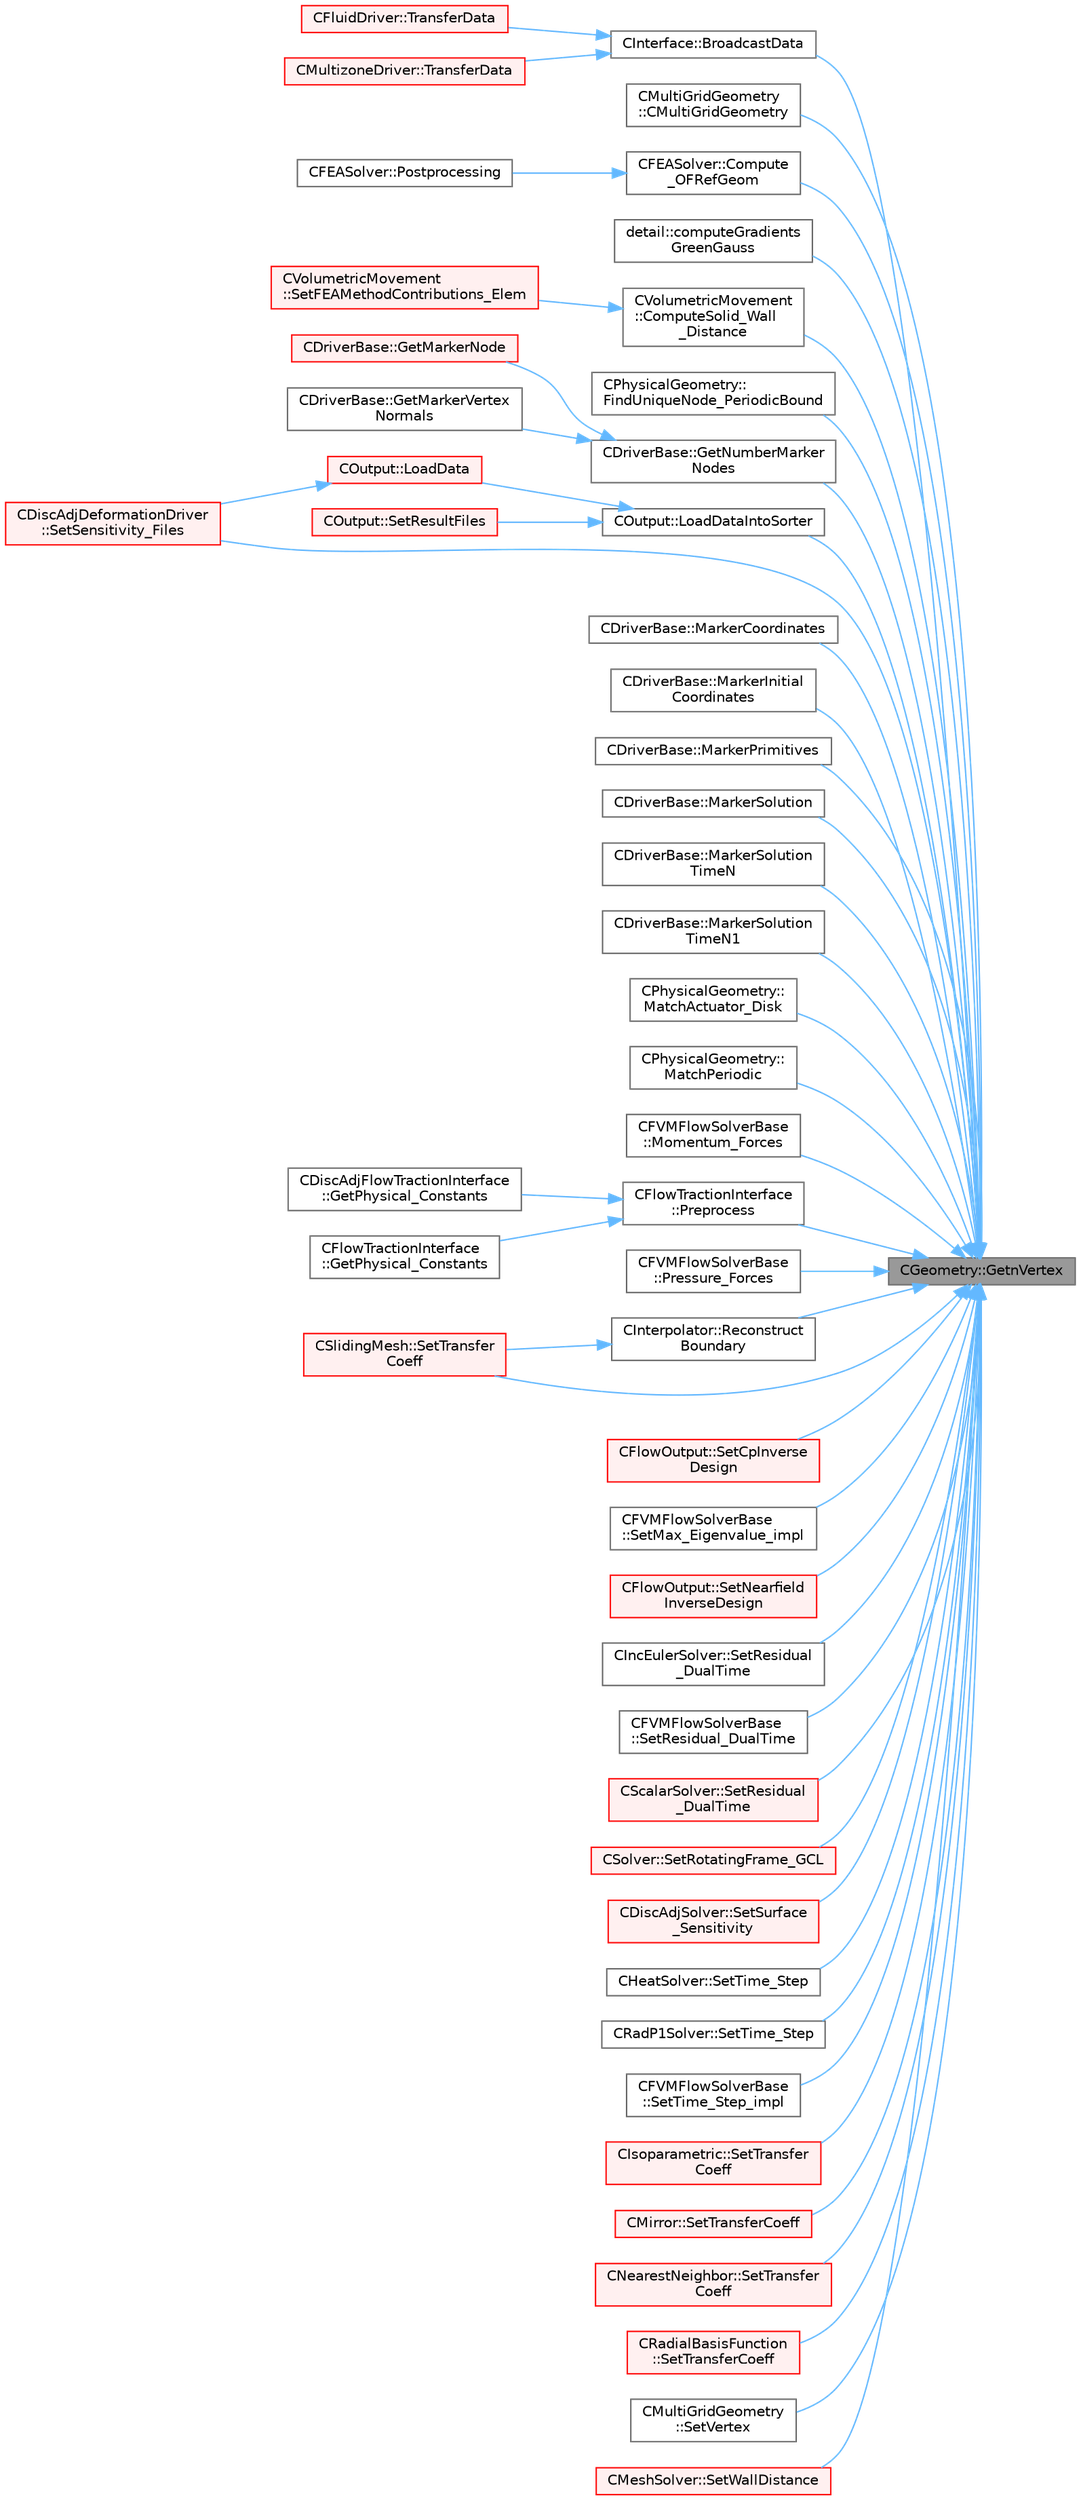 digraph "CGeometry::GetnVertex"
{
 // LATEX_PDF_SIZE
  bgcolor="transparent";
  edge [fontname=Helvetica,fontsize=10,labelfontname=Helvetica,labelfontsize=10];
  node [fontname=Helvetica,fontsize=10,shape=box,height=0.2,width=0.4];
  rankdir="RL";
  Node1 [id="Node000001",label="CGeometry::GetnVertex",height=0.2,width=0.4,color="gray40", fillcolor="grey60", style="filled", fontcolor="black",tooltip="Get number of vertices."];
  Node1 -> Node2 [id="edge1_Node000001_Node000002",dir="back",color="steelblue1",style="solid",tooltip=" "];
  Node2 [id="Node000002",label="CInterface::BroadcastData",height=0.2,width=0.4,color="grey40", fillcolor="white", style="filled",URL="$classCInterface.html#ae96b2c6b2dda67461705d7ef160c289d",tooltip="Interpolate data and broadcast it into all processors, for nonmatching meshes."];
  Node2 -> Node3 [id="edge2_Node000002_Node000003",dir="back",color="steelblue1",style="solid",tooltip=" "];
  Node3 [id="Node000003",label="CFluidDriver::TransferData",height=0.2,width=0.4,color="red", fillcolor="#FFF0F0", style="filled",URL="$classCFluidDriver.html#a313e9a3af5999f5ae2e45f398da21df6",tooltip="Transfer data among different zones (multiple zone)."];
  Node2 -> Node6 [id="edge3_Node000002_Node000006",dir="back",color="steelblue1",style="solid",tooltip=" "];
  Node6 [id="Node000006",label="CMultizoneDriver::TransferData",height=0.2,width=0.4,color="red", fillcolor="#FFF0F0", style="filled",URL="$classCMultizoneDriver.html#ac25d737397546e3a311a6c286a9ce773",tooltip="Routine to provide all the desired physical transfers between the different zones during one iteratio..."];
  Node1 -> Node18 [id="edge4_Node000001_Node000018",dir="back",color="steelblue1",style="solid",tooltip=" "];
  Node18 [id="Node000018",label="CMultiGridGeometry\l::CMultiGridGeometry",height=0.2,width=0.4,color="grey40", fillcolor="white", style="filled",URL="$classCMultiGridGeometry.html#a59a712b6935d3057542cc1481e44c1c3",tooltip="Constructor of the class."];
  Node1 -> Node19 [id="edge5_Node000001_Node000019",dir="back",color="steelblue1",style="solid",tooltip=" "];
  Node19 [id="Node000019",label="CFEASolver::Compute\l_OFRefGeom",height=0.2,width=0.4,color="grey40", fillcolor="white", style="filled",URL="$classCFEASolver.html#a19e9ecb594a92b0423fe5bd76977733f",tooltip="Compute the objective function for a reference geometry."];
  Node19 -> Node20 [id="edge6_Node000019_Node000020",dir="back",color="steelblue1",style="solid",tooltip=" "];
  Node20 [id="Node000020",label="CFEASolver::Postprocessing",height=0.2,width=0.4,color="grey40", fillcolor="white", style="filled",URL="$classCFEASolver.html#ab4fa9086b598c5778c9c0403a5626d1b",tooltip="Postprocessing."];
  Node1 -> Node21 [id="edge7_Node000001_Node000021",dir="back",color="steelblue1",style="solid",tooltip=" "];
  Node21 [id="Node000021",label="detail::computeGradients\lGreenGauss",height=0.2,width=0.4,color="grey40", fillcolor="white", style="filled",URL="$group__FvmAlgos.html#ga031dfb21c1777c986ae93d716ec4568b",tooltip="Compute the gradient of a field using the Green-Gauss theorem."];
  Node1 -> Node22 [id="edge8_Node000001_Node000022",dir="back",color="steelblue1",style="solid",tooltip=" "];
  Node22 [id="Node000022",label="CVolumetricMovement\l::ComputeSolid_Wall\l_Distance",height=0.2,width=0.4,color="grey40", fillcolor="white", style="filled",URL="$classCVolumetricMovement.html#aff376299cdec4e1f8c0765b64cf04763",tooltip="Compute the minimum distance to the nearest solid surface."];
  Node22 -> Node23 [id="edge9_Node000022_Node000023",dir="back",color="steelblue1",style="solid",tooltip=" "];
  Node23 [id="Node000023",label="CVolumetricMovement\l::SetFEAMethodContributions_Elem",height=0.2,width=0.4,color="red", fillcolor="#FFF0F0", style="filled",URL="$classCVolumetricMovement.html#ad26b11c08de25982c8f254d465d244bb",tooltip="Compute the stiffness matrix for grid deformation using spring analogy."];
  Node1 -> Node46 [id="edge10_Node000001_Node000046",dir="back",color="steelblue1",style="solid",tooltip=" "];
  Node46 [id="Node000046",label="CPhysicalGeometry::\lFindUniqueNode_PeriodicBound",height=0.2,width=0.4,color="grey40", fillcolor="white", style="filled",URL="$classCPhysicalGeometry.html#a8ac15a23d14c919320fbbbf6ac45cbd0",tooltip="For streamwise periodicity, find & store a unique reference node on the designated periodic inlet."];
  Node1 -> Node47 [id="edge11_Node000001_Node000047",dir="back",color="steelblue1",style="solid",tooltip=" "];
  Node47 [id="Node000047",label="CDriverBase::GetNumberMarker\lNodes",height=0.2,width=0.4,color="grey40", fillcolor="white", style="filled",URL="$group__PySU2.html#ga9540c4e77411be2847304961f4822384",tooltip="Get the number of nodes in the marker."];
  Node47 -> Node48 [id="edge12_Node000047_Node000048",dir="back",color="steelblue1",style="solid",tooltip=" "];
  Node48 [id="Node000048",label="CDriverBase::GetMarkerNode",height=0.2,width=0.4,color="red", fillcolor="#FFF0F0", style="filled",URL="$group__PySU2.html#ga2f28f14bb85afbf9426661b80acee25e",tooltip="Get the node index of a marker."];
  Node47 -> Node58 [id="edge13_Node000047_Node000058",dir="back",color="steelblue1",style="solid",tooltip=" "];
  Node58 [id="Node000058",label="CDriverBase::GetMarkerVertex\lNormals",height=0.2,width=0.4,color="grey40", fillcolor="white", style="filled",URL="$group__PySU2.html#gaed55d86a1c6c18614daff731ba7a4fc6",tooltip="Get the normal vector of a marker vertex."];
  Node1 -> Node59 [id="edge14_Node000001_Node000059",dir="back",color="steelblue1",style="solid",tooltip=" "];
  Node59 [id="Node000059",label="COutput::LoadDataIntoSorter",height=0.2,width=0.4,color="grey40", fillcolor="white", style="filled",URL="$classCOutput.html#ac54efb9d794c522e1bef6cb4ed0d5b9f",tooltip="Load up the values of the requested volume fields into ::Local_Data array."];
  Node59 -> Node60 [id="edge15_Node000059_Node000060",dir="back",color="steelblue1",style="solid",tooltip=" "];
  Node60 [id="Node000060",label="COutput::LoadData",height=0.2,width=0.4,color="red", fillcolor="#FFF0F0", style="filled",URL="$classCOutput.html#ac4bf70d669b489fb52c8e63b6d06e4ed",tooltip="Load the data from the solvers into the data sorters and sort it for the linear partitioning."];
  Node60 -> Node62 [id="edge16_Node000060_Node000062",dir="back",color="steelblue1",style="solid",tooltip=" "];
  Node62 [id="Node000062",label="CDiscAdjDeformationDriver\l::SetSensitivity_Files",height=0.2,width=0.4,color="red", fillcolor="#FFF0F0", style="filled",URL="$classCDiscAdjDeformationDriver.html#ab49c2697cc6d4ff4e0914e887375aca4",tooltip="Write the sensitivity (including mesh sensitivity) computed with the discrete adjoint method on the s..."];
  Node59 -> Node65 [id="edge17_Node000059_Node000065",dir="back",color="steelblue1",style="solid",tooltip=" "];
  Node65 [id="Node000065",label="COutput::SetResultFiles",height=0.2,width=0.4,color="red", fillcolor="#FFF0F0", style="filled",URL="$classCOutput.html#a0cff5cb7088402f23719a5118d1fd3f2",tooltip="Loop through all requested output files and write the volume output data."];
  Node1 -> Node72 [id="edge18_Node000001_Node000072",dir="back",color="steelblue1",style="solid",tooltip=" "];
  Node72 [id="Node000072",label="CDriverBase::MarkerCoordinates",height=0.2,width=0.4,color="grey40", fillcolor="white", style="filled",URL="$group__PySU2.html#ga389abf8f6ceda88b9d32b070c0a09a21",tooltip="Get a read/write view of the current coordinates of the mesh nodes of a marker."];
  Node1 -> Node73 [id="edge19_Node000001_Node000073",dir="back",color="steelblue1",style="solid",tooltip=" "];
  Node73 [id="Node000073",label="CDriverBase::MarkerInitial\lCoordinates",height=0.2,width=0.4,color="grey40", fillcolor="white", style="filled",URL="$group__PySU2.html#gac783749b79d80045633f63b7c526e120",tooltip="Get a read-only view of the initial (undeformed) coordinates of the mesh nodes of a marker."];
  Node1 -> Node74 [id="edge20_Node000001_Node000074",dir="back",color="steelblue1",style="solid",tooltip=" "];
  Node74 [id="Node000074",label="CDriverBase::MarkerPrimitives",height=0.2,width=0.4,color="grey40", fillcolor="white", style="filled",URL="$group__PySU2.html#gacab543553c785cfe05d699ec063537bd",tooltip="Get a read/write view of the current primitive variables on the mesh nodes of a marker."];
  Node1 -> Node75 [id="edge21_Node000001_Node000075",dir="back",color="steelblue1",style="solid",tooltip=" "];
  Node75 [id="Node000075",label="CDriverBase::MarkerSolution",height=0.2,width=0.4,color="grey40", fillcolor="white", style="filled",URL="$group__PySU2.html#gaa39d1295f5c3ad4806faeb8321d6f2f0",tooltip="Get a read/write view of the current solution on the mesh nodes of a marker."];
  Node1 -> Node76 [id="edge22_Node000001_Node000076",dir="back",color="steelblue1",style="solid",tooltip=" "];
  Node76 [id="Node000076",label="CDriverBase::MarkerSolution\lTimeN",height=0.2,width=0.4,color="grey40", fillcolor="white", style="filled",URL="$group__PySU2.html#ga41b609729554483a2a68189750d50cfe",tooltip="Get a read/write view of the solution at time N on the mesh nodes of a marker."];
  Node1 -> Node77 [id="edge23_Node000001_Node000077",dir="back",color="steelblue1",style="solid",tooltip=" "];
  Node77 [id="Node000077",label="CDriverBase::MarkerSolution\lTimeN1",height=0.2,width=0.4,color="grey40", fillcolor="white", style="filled",URL="$group__PySU2.html#ga8d11e507efe7e8a82a503912bf1cc9b8",tooltip="Get a read/write view of the solution at time N-1 on the mesh nodes of a marker."];
  Node1 -> Node78 [id="edge24_Node000001_Node000078",dir="back",color="steelblue1",style="solid",tooltip=" "];
  Node78 [id="Node000078",label="CPhysicalGeometry::\lMatchActuator_Disk",height=0.2,width=0.4,color="grey40", fillcolor="white", style="filled",URL="$classCPhysicalGeometry.html#a8a6b2f467c300acd26f6ed89f4090e72",tooltip="Mach the near field boundary condition."];
  Node1 -> Node79 [id="edge25_Node000001_Node000079",dir="back",color="steelblue1",style="solid",tooltip=" "];
  Node79 [id="Node000079",label="CPhysicalGeometry::\lMatchPeriodic",height=0.2,width=0.4,color="grey40", fillcolor="white", style="filled",URL="$classCPhysicalGeometry.html#a763708fe12bba6a755ea5917b3ddf250",tooltip="Mach the periodic boundary conditions."];
  Node1 -> Node80 [id="edge26_Node000001_Node000080",dir="back",color="steelblue1",style="solid",tooltip=" "];
  Node80 [id="Node000080",label="CFVMFlowSolverBase\l::Momentum_Forces",height=0.2,width=0.4,color="grey40", fillcolor="white", style="filled",URL="$classCFVMFlowSolverBase.html#a7bb3a79fa71319f9772ffd42d0116760",tooltip="Compute the pressure forces and all the adimensional coefficients."];
  Node1 -> Node81 [id="edge27_Node000001_Node000081",dir="back",color="steelblue1",style="solid",tooltip=" "];
  Node81 [id="Node000081",label="CFlowTractionInterface\l::Preprocess",height=0.2,width=0.4,color="grey40", fillcolor="white", style="filled",URL="$classCFlowTractionInterface.html#ace911f920483b3b44dcb5d43adaff2cb",tooltip="Sets the dimensional factor for pressure and the consistent_interpolation flag."];
  Node81 -> Node82 [id="edge28_Node000081_Node000082",dir="back",color="steelblue1",style="solid",tooltip=" "];
  Node82 [id="Node000082",label="CDiscAdjFlowTractionInterface\l::GetPhysical_Constants",height=0.2,width=0.4,color="grey40", fillcolor="white", style="filled",URL="$classCDiscAdjFlowTractionInterface.html#a74f759fe6787e453fe99d80cec16becd",tooltip="Retrieve some constants needed for the calculations."];
  Node81 -> Node83 [id="edge29_Node000081_Node000083",dir="back",color="steelblue1",style="solid",tooltip=" "];
  Node83 [id="Node000083",label="CFlowTractionInterface\l::GetPhysical_Constants",height=0.2,width=0.4,color="grey40", fillcolor="white", style="filled",URL="$classCFlowTractionInterface.html#a027d7b92f6e0cc271fabd9a46b60616a",tooltip="Retrieve some constants needed for the calculations."];
  Node1 -> Node84 [id="edge30_Node000001_Node000084",dir="back",color="steelblue1",style="solid",tooltip=" "];
  Node84 [id="Node000084",label="CFVMFlowSolverBase\l::Pressure_Forces",height=0.2,width=0.4,color="grey40", fillcolor="white", style="filled",URL="$classCFVMFlowSolverBase.html#a197fdf8620c3f2b3723c04b213cea284",tooltip="Compute the pressure forces and all the adimensional coefficients."];
  Node1 -> Node85 [id="edge31_Node000001_Node000085",dir="back",color="steelblue1",style="solid",tooltip=" "];
  Node85 [id="Node000085",label="CInterpolator::Reconstruct\lBoundary",height=0.2,width=0.4,color="grey40", fillcolor="white", style="filled",URL="$classCInterpolator.html#a0e540fa087c1e38014304821955de9e3",tooltip="Reconstruct the boundary connectivity from parallel partitioning and broadcasts it to all threads."];
  Node85 -> Node86 [id="edge32_Node000085_Node000086",dir="back",color="steelblue1",style="solid",tooltip=" "];
  Node86 [id="Node000086",label="CSlidingMesh::SetTransfer\lCoeff",height=0.2,width=0.4,color="red", fillcolor="#FFF0F0", style="filled",URL="$classCSlidingMesh.html#aec570f613665a8457a9f092e62ac62de",tooltip="Set up transfer matrix defining relation between two meshes."];
  Node1 -> Node88 [id="edge33_Node000001_Node000088",dir="back",color="steelblue1",style="solid",tooltip=" "];
  Node88 [id="Node000088",label="CFlowOutput::SetCpInverse\lDesign",height=0.2,width=0.4,color="red", fillcolor="#FFF0F0", style="filled",URL="$classCFlowOutput.html#adffbcc2eda3edac643440bdf7e96415d",tooltip="Set CP inverse design output field values (and also into the solver)."];
  Node1 -> Node91 [id="edge34_Node000001_Node000091",dir="back",color="steelblue1",style="solid",tooltip=" "];
  Node91 [id="Node000091",label="CFVMFlowSolverBase\l::SetMax_Eigenvalue_impl",height=0.2,width=0.4,color="grey40", fillcolor="white", style="filled",URL="$classCFVMFlowSolverBase.html#adc3a96a8ca25902058864c18b533192d",tooltip="Compute the max eigenvalue, gemeric implementation."];
  Node1 -> Node92 [id="edge35_Node000001_Node000092",dir="back",color="steelblue1",style="solid",tooltip=" "];
  Node92 [id="Node000092",label="CFlowOutput::SetNearfield\lInverseDesign",height=0.2,width=0.4,color="red", fillcolor="#FFF0F0", style="filled",URL="$classCFlowOutput.html#a2167086849749769f93a0078f738c1e2",tooltip="Set nearfield inverse design output field values (and also into the solver)."];
  Node1 -> Node93 [id="edge36_Node000001_Node000093",dir="back",color="steelblue1",style="solid",tooltip=" "];
  Node93 [id="Node000093",label="CIncEulerSolver::SetResidual\l_DualTime",height=0.2,width=0.4,color="grey40", fillcolor="white", style="filled",URL="$classCIncEulerSolver.html#a0c0d199f63e6858f295f8fbe800fc3bb",tooltip="Set the total residual adding the term that comes from the Dual Time Strategy."];
  Node1 -> Node94 [id="edge37_Node000001_Node000094",dir="back",color="steelblue1",style="solid",tooltip=" "];
  Node94 [id="Node000094",label="CFVMFlowSolverBase\l::SetResidual_DualTime",height=0.2,width=0.4,color="grey40", fillcolor="white", style="filled",URL="$classCFVMFlowSolverBase.html#afb95cb0aa636a2fbeb30b63314827691",tooltip="Set the total residual adding the term that comes from the Dual Time Strategy."];
  Node1 -> Node95 [id="edge38_Node000001_Node000095",dir="back",color="steelblue1",style="solid",tooltip=" "];
  Node95 [id="Node000095",label="CScalarSolver::SetResidual\l_DualTime",height=0.2,width=0.4,color="red", fillcolor="#FFF0F0", style="filled",URL="$classCScalarSolver.html#a1fe2b75e493aa743e0979110dea34caf",tooltip="Set the total residual adding the term that comes from the Dual Time-Stepping Strategy."];
  Node1 -> Node97 [id="edge39_Node000001_Node000097",dir="back",color="steelblue1",style="solid",tooltip=" "];
  Node97 [id="Node000097",label="CSolver::SetRotatingFrame_GCL",height=0.2,width=0.4,color="red", fillcolor="#FFF0F0", style="filled",URL="$classCSolver.html#a12b6394ab7881167d168b3d2aa3a1fc7",tooltip="Set Value of the residual due to the Geometric Conservation Law (GCL) for steady rotating frame probl..."];
  Node1 -> Node62 [id="edge40_Node000001_Node000062",dir="back",color="steelblue1",style="solid",tooltip=" "];
  Node1 -> Node99 [id="edge41_Node000001_Node000099",dir="back",color="steelblue1",style="solid",tooltip=" "];
  Node99 [id="Node000099",label="CDiscAdjSolver::SetSurface\l_Sensitivity",height=0.2,width=0.4,color="red", fillcolor="#FFF0F0", style="filled",URL="$classCDiscAdjSolver.html#acc8c82825b69e6ba8f538f01a5070489",tooltip="Set the surface sensitivity."];
  Node1 -> Node101 [id="edge42_Node000001_Node000101",dir="back",color="steelblue1",style="solid",tooltip=" "];
  Node101 [id="Node000101",label="CHeatSolver::SetTime_Step",height=0.2,width=0.4,color="grey40", fillcolor="white", style="filled",URL="$classCHeatSolver.html#a46a94222146629b60daac7226d0099c0",tooltip="A virtual member."];
  Node1 -> Node102 [id="edge43_Node000001_Node000102",dir="back",color="steelblue1",style="solid",tooltip=" "];
  Node102 [id="Node000102",label="CRadP1Solver::SetTime_Step",height=0.2,width=0.4,color="grey40", fillcolor="white", style="filled",URL="$classCRadP1Solver.html#a6368d3843e2536f86b86dd746f7e1033",tooltip="Compute the time step for solving the Radiation P1 equation."];
  Node1 -> Node103 [id="edge44_Node000001_Node000103",dir="back",color="steelblue1",style="solid",tooltip=" "];
  Node103 [id="Node000103",label="CFVMFlowSolverBase\l::SetTime_Step_impl",height=0.2,width=0.4,color="grey40", fillcolor="white", style="filled",URL="$classCFVMFlowSolverBase.html#aceafd6d8a3ef6e189711df90c7dbe38e",tooltip="Generic implementation to compute the time step based on CFL and conv/visc eigenvalues."];
  Node1 -> Node104 [id="edge45_Node000001_Node000104",dir="back",color="steelblue1",style="solid",tooltip=" "];
  Node104 [id="Node000104",label="CIsoparametric::SetTransfer\lCoeff",height=0.2,width=0.4,color="red", fillcolor="#FFF0F0", style="filled",URL="$classCIsoparametric.html#a49aa2bab50cc3150fd09d95710bfbf05",tooltip="Set up transfer matrix defining relation between two meshes."];
  Node1 -> Node106 [id="edge46_Node000001_Node000106",dir="back",color="steelblue1",style="solid",tooltip=" "];
  Node106 [id="Node000106",label="CMirror::SetTransferCoeff",height=0.2,width=0.4,color="red", fillcolor="#FFF0F0", style="filled",URL="$classCMirror.html#ae10062578d5514be2b13fa303fab3bd8",tooltip="Set up transfer matrix defining relation between two meshes."];
  Node1 -> Node108 [id="edge47_Node000001_Node000108",dir="back",color="steelblue1",style="solid",tooltip=" "];
  Node108 [id="Node000108",label="CNearestNeighbor::SetTransfer\lCoeff",height=0.2,width=0.4,color="red", fillcolor="#FFF0F0", style="filled",URL="$classCNearestNeighbor.html#aad385224aa3e0421de2b3dabe9c7a75f",tooltip="Set up transfer matrix defining relation between two meshes."];
  Node1 -> Node110 [id="edge48_Node000001_Node000110",dir="back",color="steelblue1",style="solid",tooltip=" "];
  Node110 [id="Node000110",label="CRadialBasisFunction\l::SetTransferCoeff",height=0.2,width=0.4,color="red", fillcolor="#FFF0F0", style="filled",URL="$classCRadialBasisFunction.html#a844247f08e8b5e91bbe6e08dd3830fea",tooltip="Set up transfer matrix defining relation between two meshes."];
  Node1 -> Node86 [id="edge49_Node000001_Node000086",dir="back",color="steelblue1",style="solid",tooltip=" "];
  Node1 -> Node112 [id="edge50_Node000001_Node000112",dir="back",color="steelblue1",style="solid",tooltip=" "];
  Node112 [id="Node000112",label="CMultiGridGeometry\l::SetVertex",height=0.2,width=0.4,color="grey40", fillcolor="white", style="filled",URL="$classCMultiGridGeometry.html#a5b5eb7046a129a1ab15322eb907ea1cb",tooltip="Set boundary vertex."];
  Node1 -> Node113 [id="edge51_Node000001_Node000113",dir="back",color="steelblue1",style="solid",tooltip=" "];
  Node113 [id="Node000113",label="CMeshSolver::SetWallDistance",height=0.2,width=0.4,color="red", fillcolor="#FFF0F0", style="filled",URL="$classCMeshSolver.html#a36e40967d3d79bd46eb90d85aefc3364",tooltip="Compute the min and max volume of the elements in the domain."];
}
